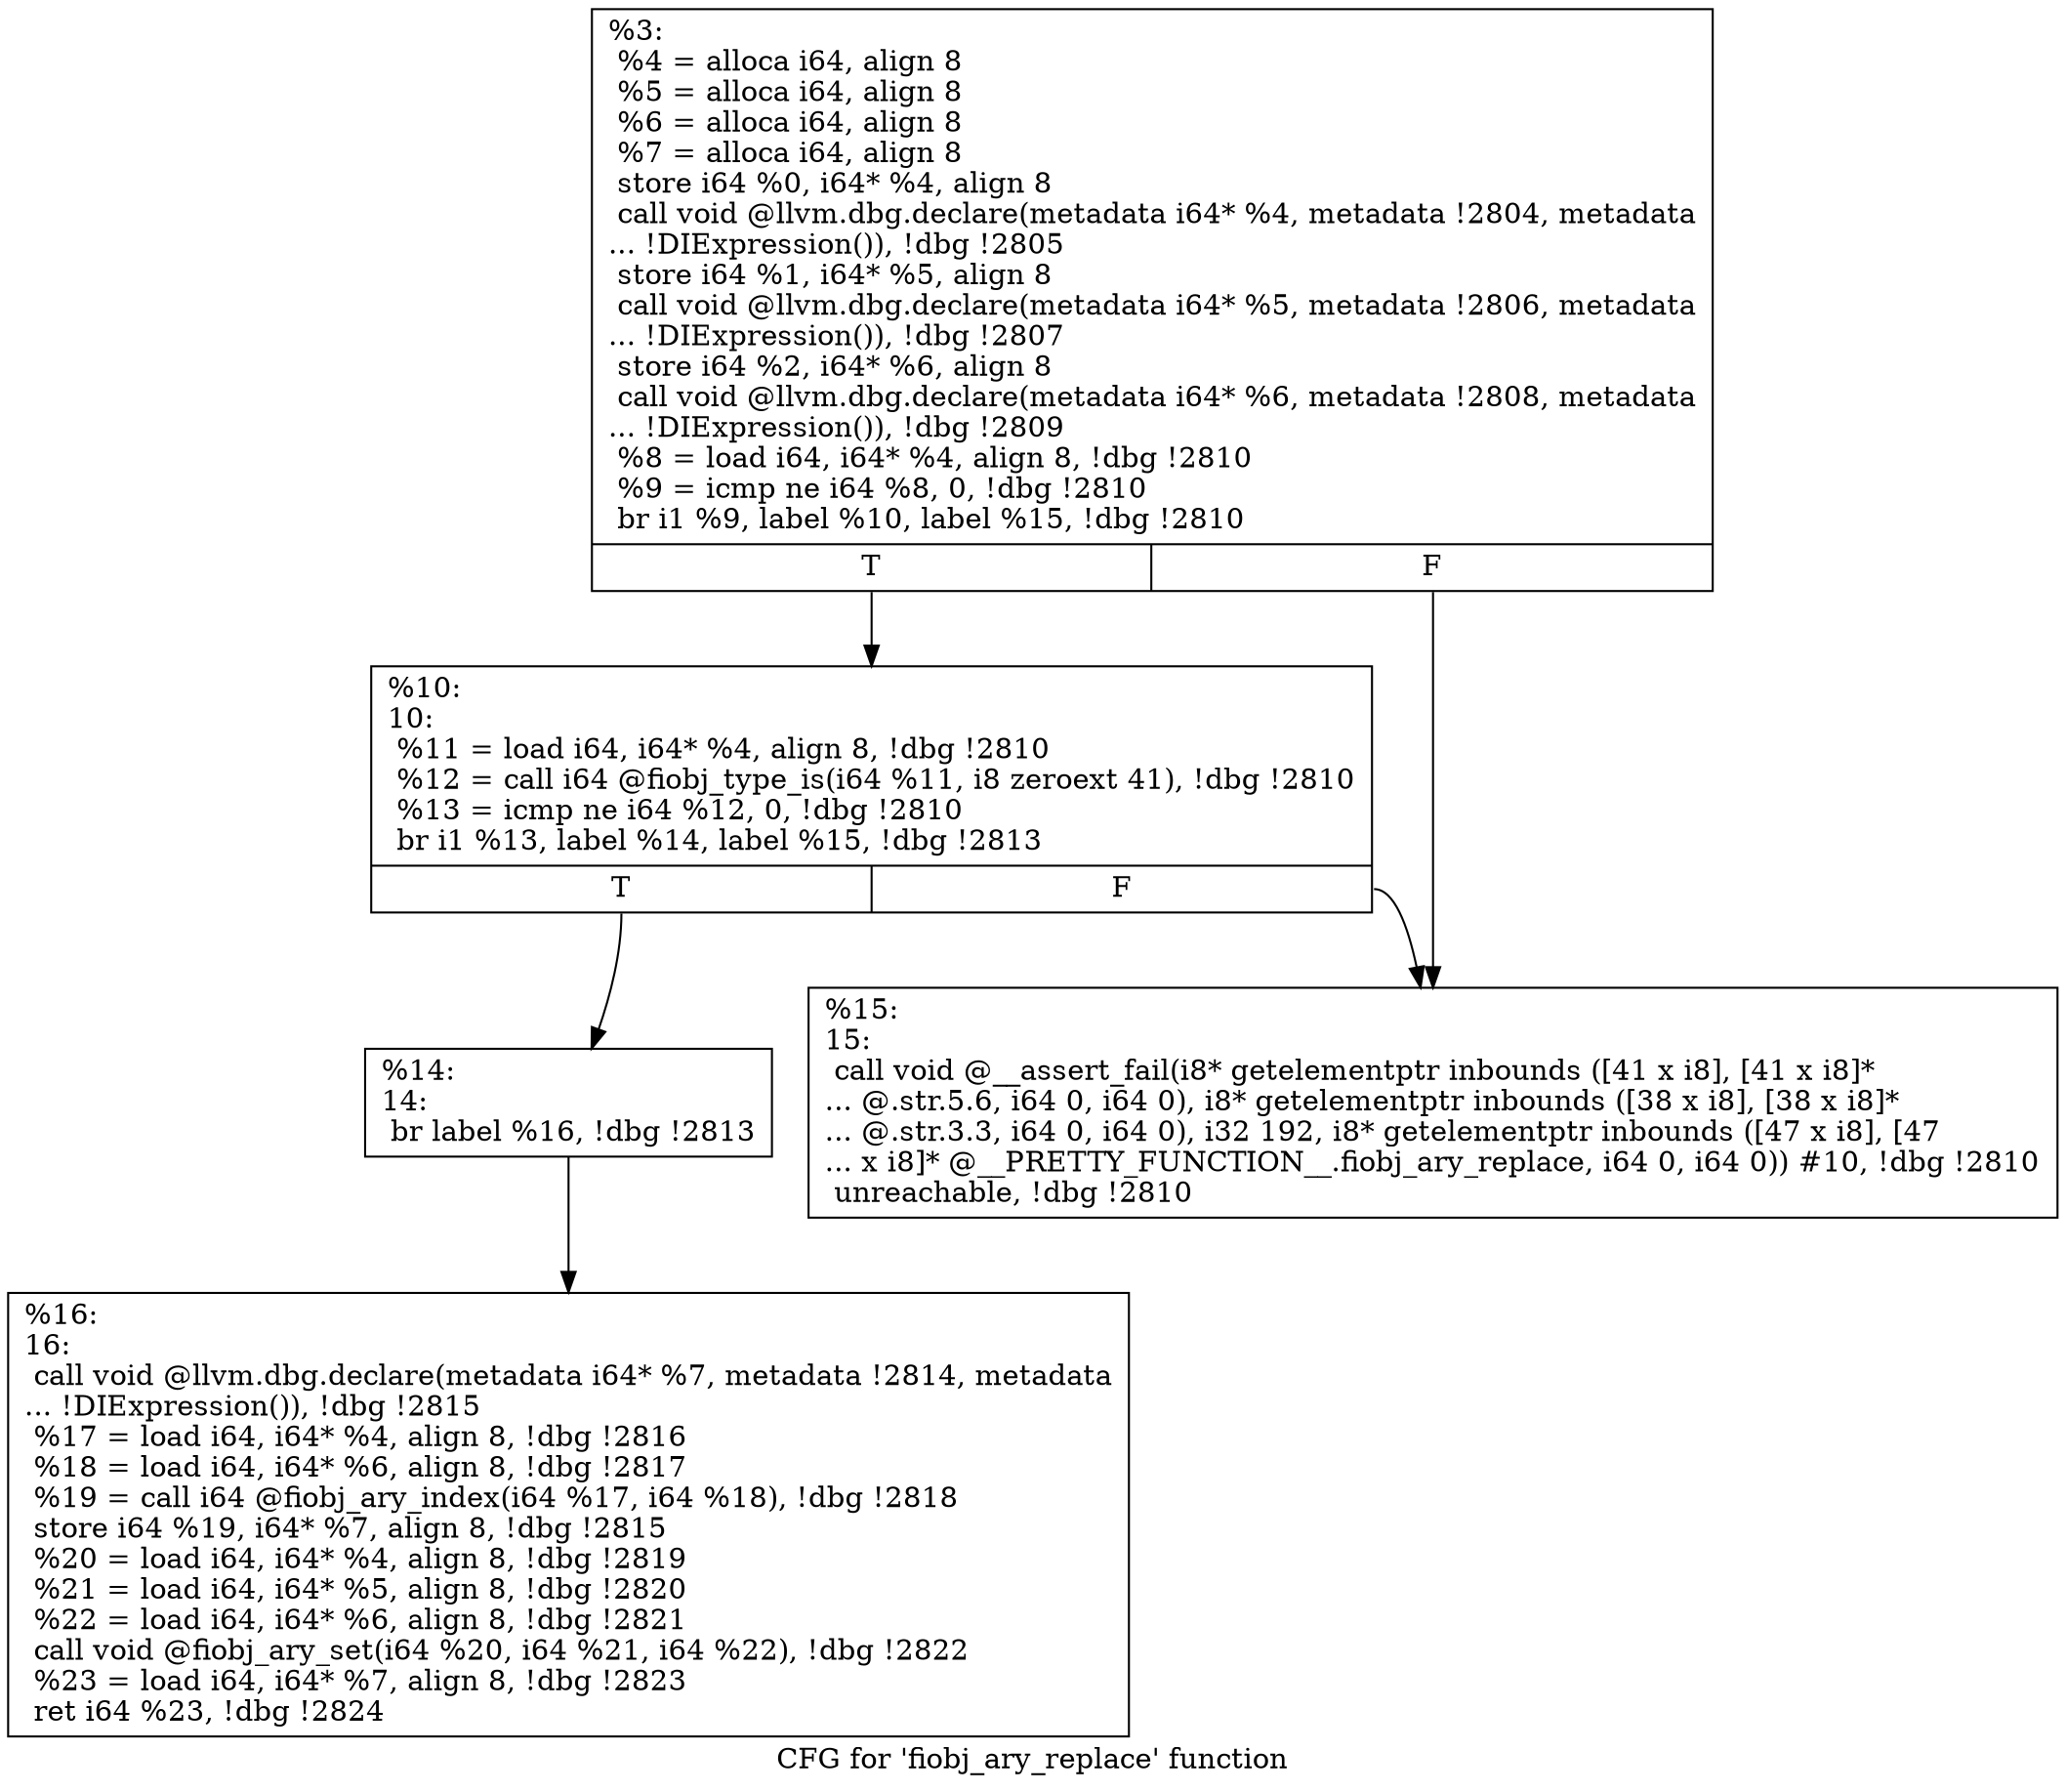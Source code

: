 digraph "CFG for 'fiobj_ary_replace' function" {
	label="CFG for 'fiobj_ary_replace' function";

	Node0x556851a7b850 [shape=record,label="{%3:\l  %4 = alloca i64, align 8\l  %5 = alloca i64, align 8\l  %6 = alloca i64, align 8\l  %7 = alloca i64, align 8\l  store i64 %0, i64* %4, align 8\l  call void @llvm.dbg.declare(metadata i64* %4, metadata !2804, metadata\l... !DIExpression()), !dbg !2805\l  store i64 %1, i64* %5, align 8\l  call void @llvm.dbg.declare(metadata i64* %5, metadata !2806, metadata\l... !DIExpression()), !dbg !2807\l  store i64 %2, i64* %6, align 8\l  call void @llvm.dbg.declare(metadata i64* %6, metadata !2808, metadata\l... !DIExpression()), !dbg !2809\l  %8 = load i64, i64* %4, align 8, !dbg !2810\l  %9 = icmp ne i64 %8, 0, !dbg !2810\l  br i1 %9, label %10, label %15, !dbg !2810\l|{<s0>T|<s1>F}}"];
	Node0x556851a7b850:s0 -> Node0x556851a7cfb0;
	Node0x556851a7b850:s1 -> Node0x556851a7d050;
	Node0x556851a7cfb0 [shape=record,label="{%10:\l10:                                               \l  %11 = load i64, i64* %4, align 8, !dbg !2810\l  %12 = call i64 @fiobj_type_is(i64 %11, i8 zeroext 41), !dbg !2810\l  %13 = icmp ne i64 %12, 0, !dbg !2810\l  br i1 %13, label %14, label %15, !dbg !2813\l|{<s0>T|<s1>F}}"];
	Node0x556851a7cfb0:s0 -> Node0x556851a7d000;
	Node0x556851a7cfb0:s1 -> Node0x556851a7d050;
	Node0x556851a7d000 [shape=record,label="{%14:\l14:                                               \l  br label %16, !dbg !2813\l}"];
	Node0x556851a7d000 -> Node0x556851a7d0a0;
	Node0x556851a7d050 [shape=record,label="{%15:\l15:                                               \l  call void @__assert_fail(i8* getelementptr inbounds ([41 x i8], [41 x i8]*\l... @.str.5.6, i64 0, i64 0), i8* getelementptr inbounds ([38 x i8], [38 x i8]*\l... @.str.3.3, i64 0, i64 0), i32 192, i8* getelementptr inbounds ([47 x i8], [47\l... x i8]* @__PRETTY_FUNCTION__.fiobj_ary_replace, i64 0, i64 0)) #10, !dbg !2810\l  unreachable, !dbg !2810\l}"];
	Node0x556851a7d0a0 [shape=record,label="{%16:\l16:                                               \l  call void @llvm.dbg.declare(metadata i64* %7, metadata !2814, metadata\l... !DIExpression()), !dbg !2815\l  %17 = load i64, i64* %4, align 8, !dbg !2816\l  %18 = load i64, i64* %6, align 8, !dbg !2817\l  %19 = call i64 @fiobj_ary_index(i64 %17, i64 %18), !dbg !2818\l  store i64 %19, i64* %7, align 8, !dbg !2815\l  %20 = load i64, i64* %4, align 8, !dbg !2819\l  %21 = load i64, i64* %5, align 8, !dbg !2820\l  %22 = load i64, i64* %6, align 8, !dbg !2821\l  call void @fiobj_ary_set(i64 %20, i64 %21, i64 %22), !dbg !2822\l  %23 = load i64, i64* %7, align 8, !dbg !2823\l  ret i64 %23, !dbg !2824\l}"];
}
